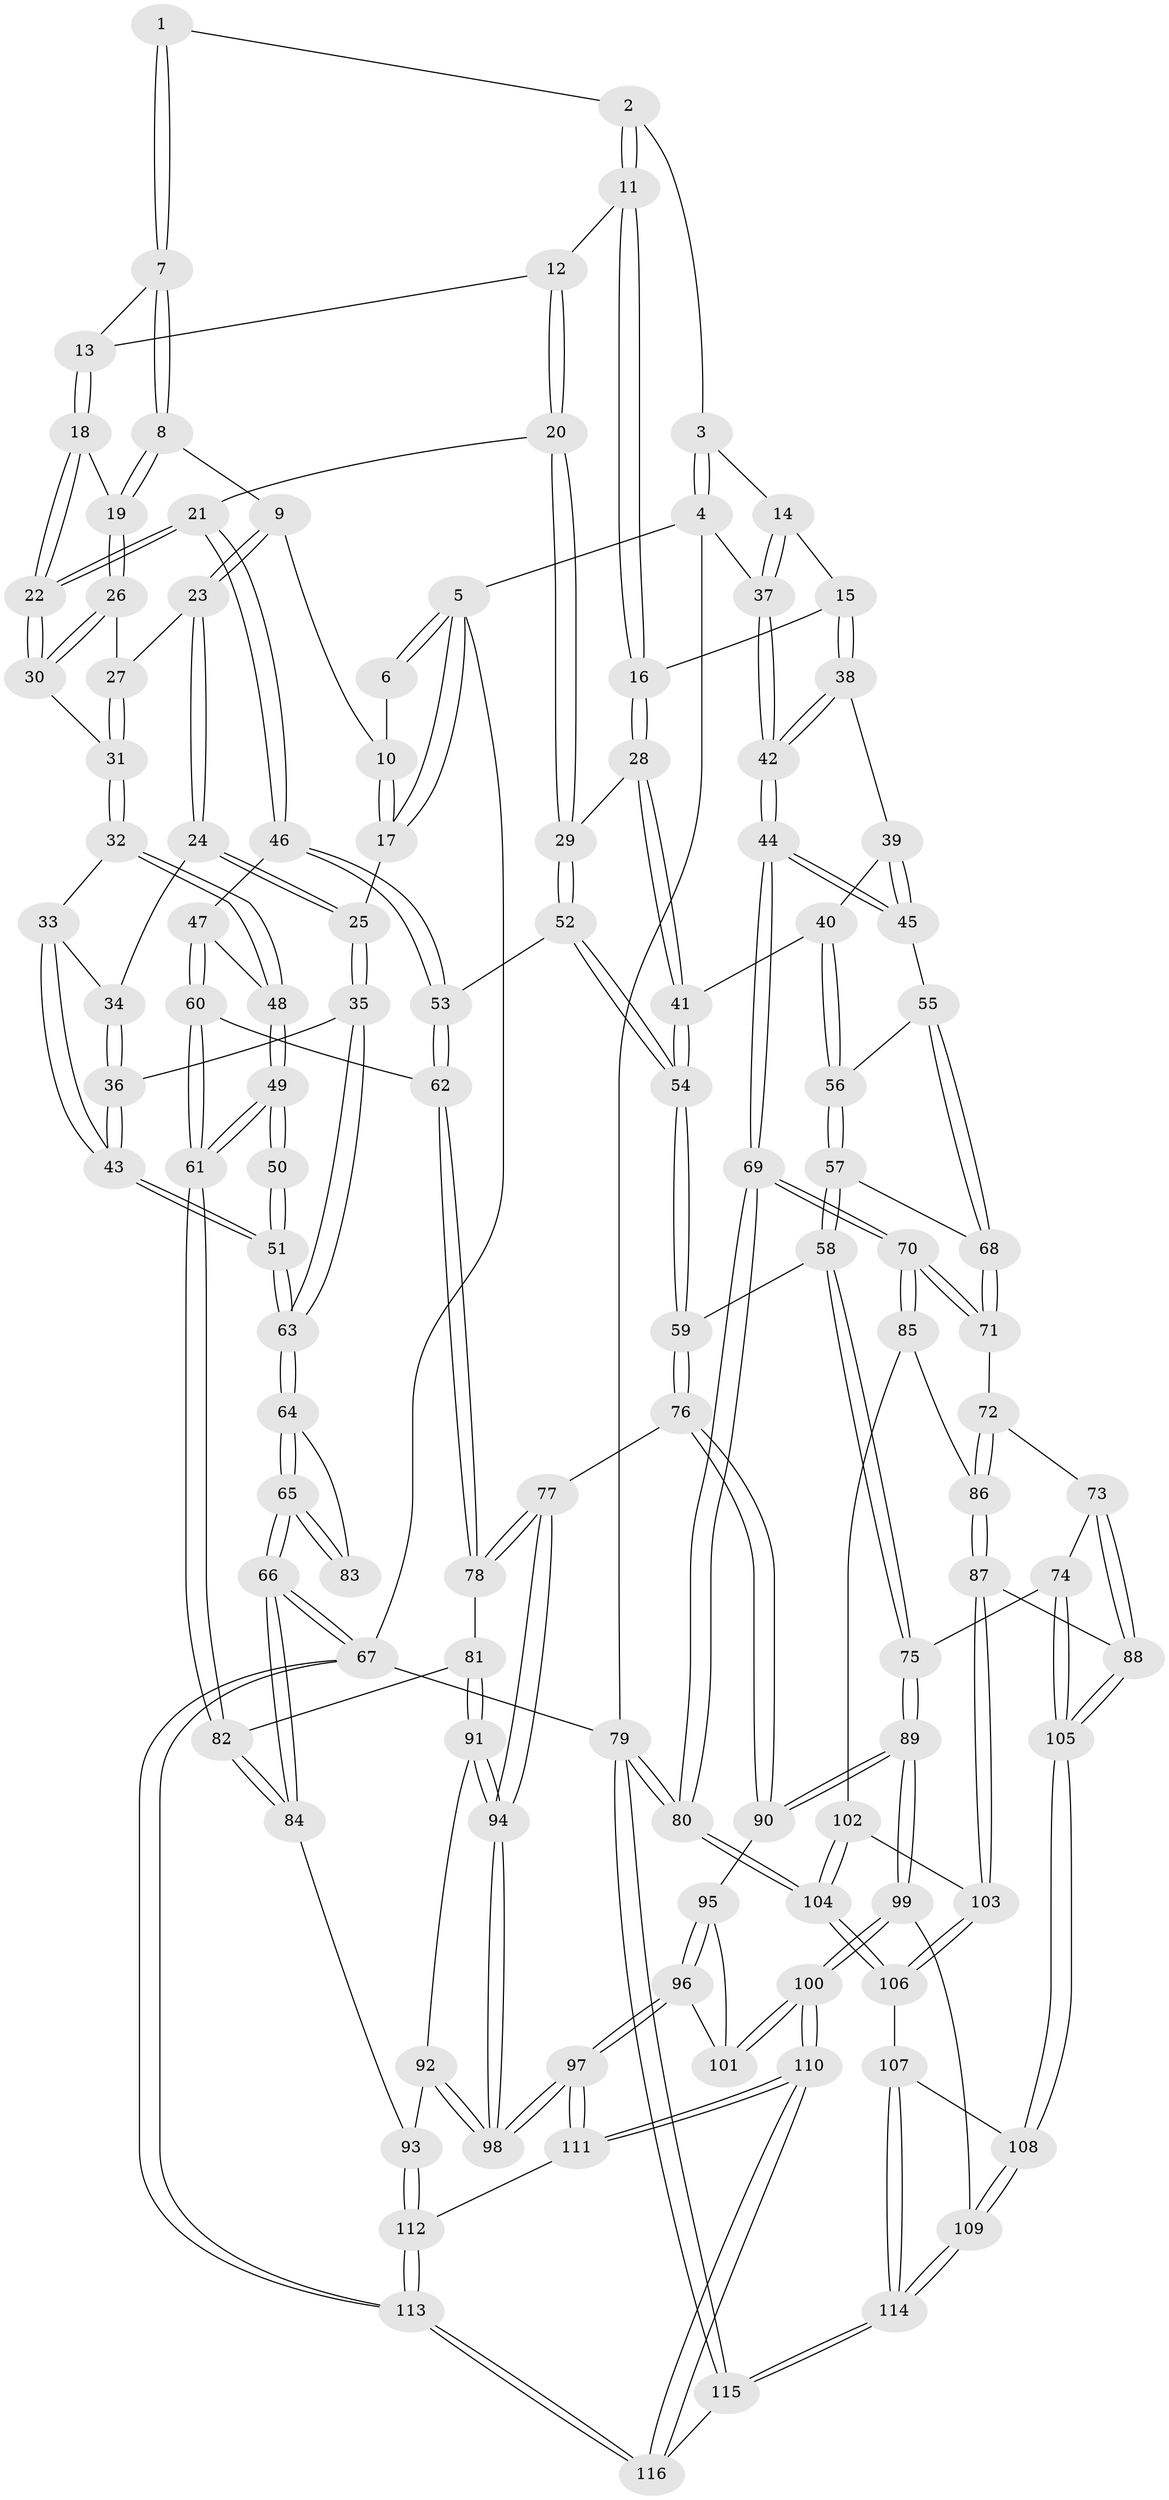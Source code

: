 // Generated by graph-tools (version 1.1) at 2025/27/03/15/25 16:27:57]
// undirected, 116 vertices, 287 edges
graph export_dot {
graph [start="1"]
  node [color=gray90,style=filled];
  1 [pos="+0.45072676142136847+0"];
  2 [pos="+0.8241407240900425+0"];
  3 [pos="+0.8990848327910544+0"];
  4 [pos="+1+0"];
  5 [pos="+0+0"];
  6 [pos="+0.2928975785537035+0"];
  7 [pos="+0.4435538844117297+0.038666389396488955"];
  8 [pos="+0.3148146663427186+0.1413311744301102"];
  9 [pos="+0.29645897347943856+0.15045744139919195"];
  10 [pos="+0.24256214095528175+0.12204160270975375"];
  11 [pos="+0.724963805986091+0.11074019848308515"];
  12 [pos="+0.5744939312111794+0.1481434151105392"];
  13 [pos="+0.4791192829408572+0.09731551385330808"];
  14 [pos="+0.8673395486118651+0.2973511265594716"];
  15 [pos="+0.8664282057588282+0.2979490561438933"];
  16 [pos="+0.7522350617988207+0.2257865293269678"];
  17 [pos="+0+0.13132974418799"];
  18 [pos="+0.4505257577480775+0.21506333111933085"];
  19 [pos="+0.4176706259757573+0.2199950989430011"];
  20 [pos="+0.5616547723334487+0.3655370061419676"];
  21 [pos="+0.5372092594383617+0.36475399925225105"];
  22 [pos="+0.5300215832319073+0.3638176012849121"];
  23 [pos="+0.29230875550245744+0.2606318152537422"];
  24 [pos="+0.27225047754824394+0.28166190939685815"];
  25 [pos="+0+0.147358350301364"];
  26 [pos="+0.36094911546421893+0.25881448209421914"];
  27 [pos="+0.31617458270658766+0.26500364095735174"];
  28 [pos="+0.5838084478409407+0.3649025509184835"];
  29 [pos="+0.5626120599019772+0.3659305397086317"];
  30 [pos="+0.5290328339354466+0.36407398049738826"];
  31 [pos="+0.44778662860588253+0.3980713912187708"];
  32 [pos="+0.4221358345277993+0.4161796120471636"];
  33 [pos="+0.3966177644354145+0.4161829130349326"];
  34 [pos="+0.266058884798164+0.34099361501660186"];
  35 [pos="+0+0.2721004162017186"];
  36 [pos="+0.17648637978419068+0.4506417907516437"];
  37 [pos="+1+0.028526944019998043"];
  38 [pos="+0.8645455666820081+0.34330213460353326"];
  39 [pos="+0.8519374336827624+0.39039657678541"];
  40 [pos="+0.7812222775912253+0.450466489138654"];
  41 [pos="+0.7345811587739237+0.45599604978408914"];
  42 [pos="+1+0.4777871141526149"];
  43 [pos="+0.2131283218110086+0.5250787846291005"];
  44 [pos="+1+0.5478493071974316"];
  45 [pos="+0.976080381431608+0.5134803604315775"];
  46 [pos="+0.48697076191452326+0.5196124016988788"];
  47 [pos="+0.43460712194520407+0.5242053911246016"];
  48 [pos="+0.41392062596246937+0.49226720701858656"];
  49 [pos="+0.2596314076294731+0.6354714335242615"];
  50 [pos="+0.23086963625342108+0.5994574049805278"];
  51 [pos="+0.21436418004004304+0.53481012454749"];
  52 [pos="+0.5779001784722063+0.5867197527115084"];
  53 [pos="+0.5261342210641208+0.6046104875758112"];
  54 [pos="+0.6655468367113754+0.6271893282950046"];
  55 [pos="+0.8882276733615203+0.5715442058504122"];
  56 [pos="+0.8216098468932346+0.5393567662410221"];
  57 [pos="+0.7696932278228248+0.622565494497478"];
  58 [pos="+0.7087790583522466+0.6692781949540746"];
  59 [pos="+0.678580352540727+0.6479208961582651"];
  60 [pos="+0.4543754767759134+0.5863813866990011"];
  61 [pos="+0.2621747034886754+0.6409456057509154"];
  62 [pos="+0.5131674679552708+0.6117559953134586"];
  63 [pos="+0+0.5713256707013205"];
  64 [pos="+0+0.6168326621259478"];
  65 [pos="+0+0.8119141999982881"];
  66 [pos="+0+0.9600201370265833"];
  67 [pos="+0+1"];
  68 [pos="+0.8837787291597974+0.6219653309423905"];
  69 [pos="+1+0.6838472030122078"];
  70 [pos="+1+0.6881795773394563"];
  71 [pos="+0.8988135199185356+0.6688880918604061"];
  72 [pos="+0.8679594372598866+0.7045230340234139"];
  73 [pos="+0.8413189967649745+0.7142691551806161"];
  74 [pos="+0.766000945563836+0.7386146070901654"];
  75 [pos="+0.7429549244621121+0.7318981285356251"];
  76 [pos="+0.5562317338049015+0.7524006775176558"];
  77 [pos="+0.5135275154607406+0.7426880447093988"];
  78 [pos="+0.48752233243157095+0.6845414525255799"];
  79 [pos="+1+1"];
  80 [pos="+1+0.8804374545071199"];
  81 [pos="+0.3322178232505844+0.7002875495198627"];
  82 [pos="+0.2626234775634845+0.6436182553209396"];
  83 [pos="+0.22351902127704698+0.6010760987788826"];
  84 [pos="+0.19502963274797488+0.7560971458406366"];
  85 [pos="+0.9420362521364258+0.7850778510525741"];
  86 [pos="+0.9293804137856747+0.7865574348600625"];
  87 [pos="+0.9104887022411251+0.806650278151939"];
  88 [pos="+0.8950492057802819+0.8118336194744634"];
  89 [pos="+0.671436148825648+0.8438125118155686"];
  90 [pos="+0.575184540268455+0.7830111875232891"];
  91 [pos="+0.3503780658715353+0.7398571997665718"];
  92 [pos="+0.29134203053093144+0.826744199734161"];
  93 [pos="+0.24203204820361326+0.8389846376049178"];
  94 [pos="+0.4209721729744111+0.8577561136254579"];
  95 [pos="+0.5630931424650272+0.8055499839930083"];
  96 [pos="+0.5162540568036683+0.8395577692755953"];
  97 [pos="+0.4241214040575766+0.8900559618820196"];
  98 [pos="+0.4211319446452542+0.8659866948858634"];
  99 [pos="+0.6705785375674308+0.8546126199034483"];
  100 [pos="+0.5768135107677178+0.9727863774268977"];
  101 [pos="+0.5590115151137433+0.8348137318758809"];
  102 [pos="+0.9571295757018783+0.8321258323827161"];
  103 [pos="+0.9344552706038936+0.8738910520345057"];
  104 [pos="+1+0.8787725681633537"];
  105 [pos="+0.8366671426142599+0.8357555605127501"];
  106 [pos="+0.936377462844721+0.8902520946829457"];
  107 [pos="+0.9280409537904568+0.8975712735240392"];
  108 [pos="+0.8366666189679961+0.8407216415312306"];
  109 [pos="+0.797926970371575+0.9356129371990471"];
  110 [pos="+0.5099962219894394+1"];
  111 [pos="+0.42436630244811+0.9102955274594605"];
  112 [pos="+0.2555198241410805+0.9038876392773249"];
  113 [pos="+0+1"];
  114 [pos="+0.8525888339528644+1"];
  115 [pos="+0.8637665077773301+1"];
  116 [pos="+0.5161328882679669+1"];
  1 -- 2;
  1 -- 7;
  1 -- 7;
  2 -- 3;
  2 -- 11;
  2 -- 11;
  3 -- 4;
  3 -- 4;
  3 -- 14;
  4 -- 5;
  4 -- 37;
  4 -- 79;
  5 -- 6;
  5 -- 6;
  5 -- 17;
  5 -- 17;
  5 -- 67;
  6 -- 10;
  7 -- 8;
  7 -- 8;
  7 -- 13;
  8 -- 9;
  8 -- 19;
  8 -- 19;
  9 -- 10;
  9 -- 23;
  9 -- 23;
  10 -- 17;
  10 -- 17;
  11 -- 12;
  11 -- 16;
  11 -- 16;
  12 -- 13;
  12 -- 20;
  12 -- 20;
  13 -- 18;
  13 -- 18;
  14 -- 15;
  14 -- 37;
  14 -- 37;
  15 -- 16;
  15 -- 38;
  15 -- 38;
  16 -- 28;
  16 -- 28;
  17 -- 25;
  18 -- 19;
  18 -- 22;
  18 -- 22;
  19 -- 26;
  19 -- 26;
  20 -- 21;
  20 -- 29;
  20 -- 29;
  21 -- 22;
  21 -- 22;
  21 -- 46;
  21 -- 46;
  22 -- 30;
  22 -- 30;
  23 -- 24;
  23 -- 24;
  23 -- 27;
  24 -- 25;
  24 -- 25;
  24 -- 34;
  25 -- 35;
  25 -- 35;
  26 -- 27;
  26 -- 30;
  26 -- 30;
  27 -- 31;
  27 -- 31;
  28 -- 29;
  28 -- 41;
  28 -- 41;
  29 -- 52;
  29 -- 52;
  30 -- 31;
  31 -- 32;
  31 -- 32;
  32 -- 33;
  32 -- 48;
  32 -- 48;
  33 -- 34;
  33 -- 43;
  33 -- 43;
  34 -- 36;
  34 -- 36;
  35 -- 36;
  35 -- 63;
  35 -- 63;
  36 -- 43;
  36 -- 43;
  37 -- 42;
  37 -- 42;
  38 -- 39;
  38 -- 42;
  38 -- 42;
  39 -- 40;
  39 -- 45;
  39 -- 45;
  40 -- 41;
  40 -- 56;
  40 -- 56;
  41 -- 54;
  41 -- 54;
  42 -- 44;
  42 -- 44;
  43 -- 51;
  43 -- 51;
  44 -- 45;
  44 -- 45;
  44 -- 69;
  44 -- 69;
  45 -- 55;
  46 -- 47;
  46 -- 53;
  46 -- 53;
  47 -- 48;
  47 -- 60;
  47 -- 60;
  48 -- 49;
  48 -- 49;
  49 -- 50;
  49 -- 50;
  49 -- 61;
  49 -- 61;
  50 -- 51;
  50 -- 51;
  51 -- 63;
  51 -- 63;
  52 -- 53;
  52 -- 54;
  52 -- 54;
  53 -- 62;
  53 -- 62;
  54 -- 59;
  54 -- 59;
  55 -- 56;
  55 -- 68;
  55 -- 68;
  56 -- 57;
  56 -- 57;
  57 -- 58;
  57 -- 58;
  57 -- 68;
  58 -- 59;
  58 -- 75;
  58 -- 75;
  59 -- 76;
  59 -- 76;
  60 -- 61;
  60 -- 61;
  60 -- 62;
  61 -- 82;
  61 -- 82;
  62 -- 78;
  62 -- 78;
  63 -- 64;
  63 -- 64;
  64 -- 65;
  64 -- 65;
  64 -- 83;
  65 -- 66;
  65 -- 66;
  65 -- 83;
  65 -- 83;
  66 -- 67;
  66 -- 67;
  66 -- 84;
  66 -- 84;
  67 -- 113;
  67 -- 113;
  67 -- 79;
  68 -- 71;
  68 -- 71;
  69 -- 70;
  69 -- 70;
  69 -- 80;
  69 -- 80;
  70 -- 71;
  70 -- 71;
  70 -- 85;
  70 -- 85;
  71 -- 72;
  72 -- 73;
  72 -- 86;
  72 -- 86;
  73 -- 74;
  73 -- 88;
  73 -- 88;
  74 -- 75;
  74 -- 105;
  74 -- 105;
  75 -- 89;
  75 -- 89;
  76 -- 77;
  76 -- 90;
  76 -- 90;
  77 -- 78;
  77 -- 78;
  77 -- 94;
  77 -- 94;
  78 -- 81;
  79 -- 80;
  79 -- 80;
  79 -- 115;
  79 -- 115;
  80 -- 104;
  80 -- 104;
  81 -- 82;
  81 -- 91;
  81 -- 91;
  82 -- 84;
  82 -- 84;
  84 -- 93;
  85 -- 86;
  85 -- 102;
  86 -- 87;
  86 -- 87;
  87 -- 88;
  87 -- 103;
  87 -- 103;
  88 -- 105;
  88 -- 105;
  89 -- 90;
  89 -- 90;
  89 -- 99;
  89 -- 99;
  90 -- 95;
  91 -- 92;
  91 -- 94;
  91 -- 94;
  92 -- 93;
  92 -- 98;
  92 -- 98;
  93 -- 112;
  93 -- 112;
  94 -- 98;
  94 -- 98;
  95 -- 96;
  95 -- 96;
  95 -- 101;
  96 -- 97;
  96 -- 97;
  96 -- 101;
  97 -- 98;
  97 -- 98;
  97 -- 111;
  97 -- 111;
  99 -- 100;
  99 -- 100;
  99 -- 109;
  100 -- 101;
  100 -- 101;
  100 -- 110;
  100 -- 110;
  102 -- 103;
  102 -- 104;
  102 -- 104;
  103 -- 106;
  103 -- 106;
  104 -- 106;
  104 -- 106;
  105 -- 108;
  105 -- 108;
  106 -- 107;
  107 -- 108;
  107 -- 114;
  107 -- 114;
  108 -- 109;
  108 -- 109;
  109 -- 114;
  109 -- 114;
  110 -- 111;
  110 -- 111;
  110 -- 116;
  110 -- 116;
  111 -- 112;
  112 -- 113;
  112 -- 113;
  113 -- 116;
  113 -- 116;
  114 -- 115;
  114 -- 115;
  115 -- 116;
}
